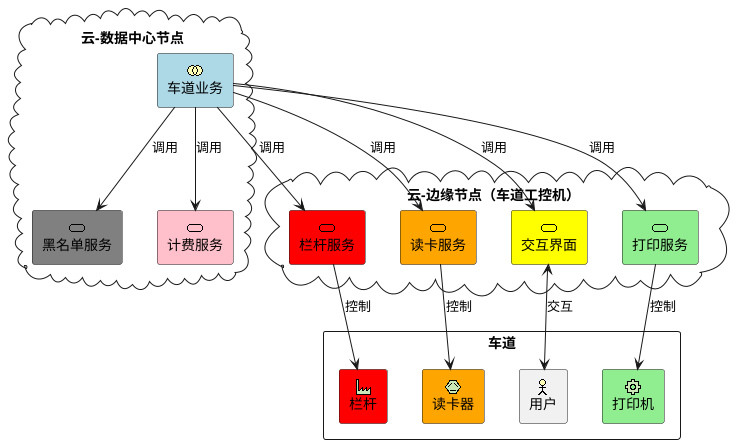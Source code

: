 @startuml mtc-cloud
rectangle 车道 {
    archimate  "用户" as user <<business-actor>>
    archimate #lightgreen "打印机"  as printer <<physical-equipment>>
    archimate #red "栏杆"  as brake <<physical-facility>>
    archimate #orange "读卡器"  as reader <<physical-material>>
}

cloud 云-数据中心节点 {
    archimate  #LightBlue "车道业务" as bizLogic <<business-collaboration>>
    archimate  #grey  "黑名单服务" as blservice <<service>>
    archimate  #pink  "计费服务" as biservice <<service>>
}

cloud 云-边缘节点（车道工控机） {
    archimate  #red  "栏杆服务" as brakeservice <<service>>
    archimate  #orange  "读卡服务" as readerservice <<service>>
    archimate  #Yellow  "交互界面" as ui <<service>>
    archimate  #lightgreen  "打印服务" as printerservice <<service>>
}

bizLogic -down-> ui : 调用
ui <-down-> user : 交互

bizLogic -down-> printerservice : 调用
printerservice -down-> printer : 控制

bizLogic -down-> readerservice : 调用
readerservice -down-> reader :控制

bizLogic -down-> brakeservice : 调用
brakeservice -down-> brake : 控制


bizLogic -down-> blservice : 调用
bizLogic -down-> biservice : 调用

@enduml